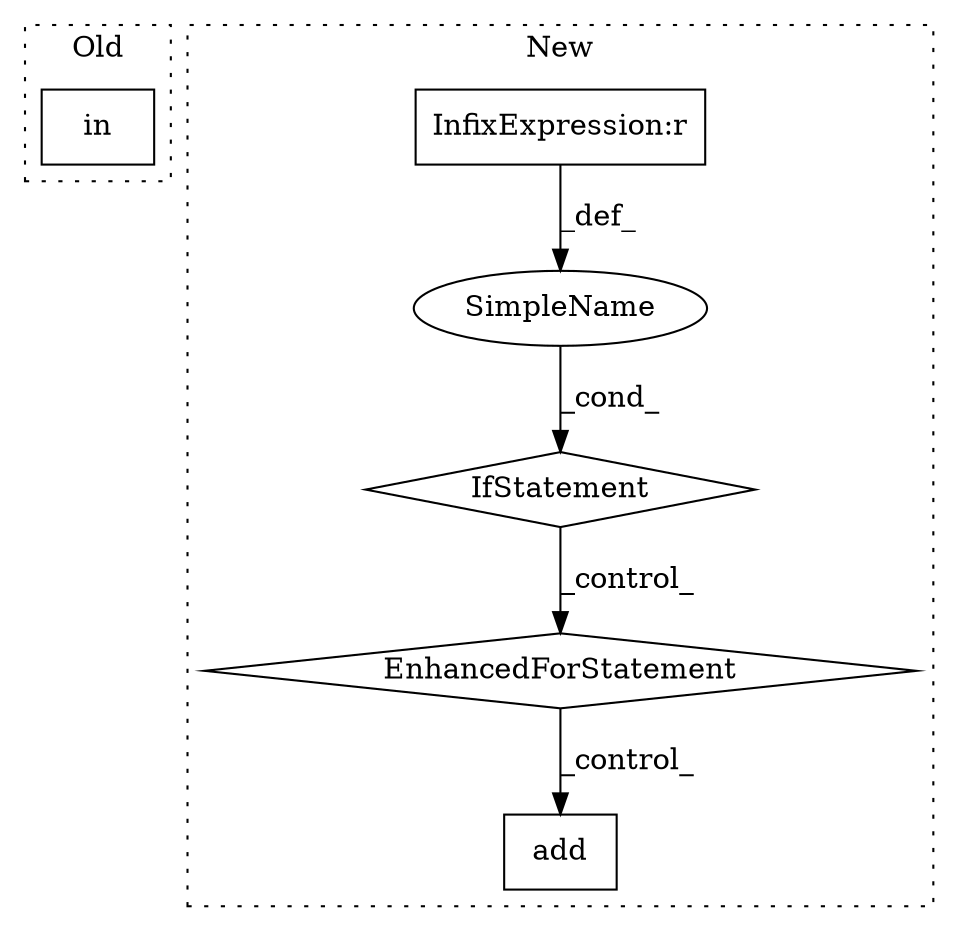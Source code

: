 digraph G {
subgraph cluster0 {
1 [label="in" a="105" s="11263" l="35" shape="box"];
label = "Old";
style="dotted";
}
subgraph cluster1 {
2 [label="add" a="32" s="12514,12529" l="4,1" shape="box"];
3 [label="IfStatement" a="25" s="11895,11937" l="4,2" shape="diamond"];
4 [label="EnhancedForStatement" a="70" s="12074,12186" l="65,2" shape="diamond"];
5 [label="SimpleName" a="42" s="" l="" shape="ellipse"];
6 [label="InfixExpression:r" a="27" s="11920" l="4" shape="box"];
label = "New";
style="dotted";
}
3 -> 4 [label="_control_"];
4 -> 2 [label="_control_"];
5 -> 3 [label="_cond_"];
6 -> 5 [label="_def_"];
}